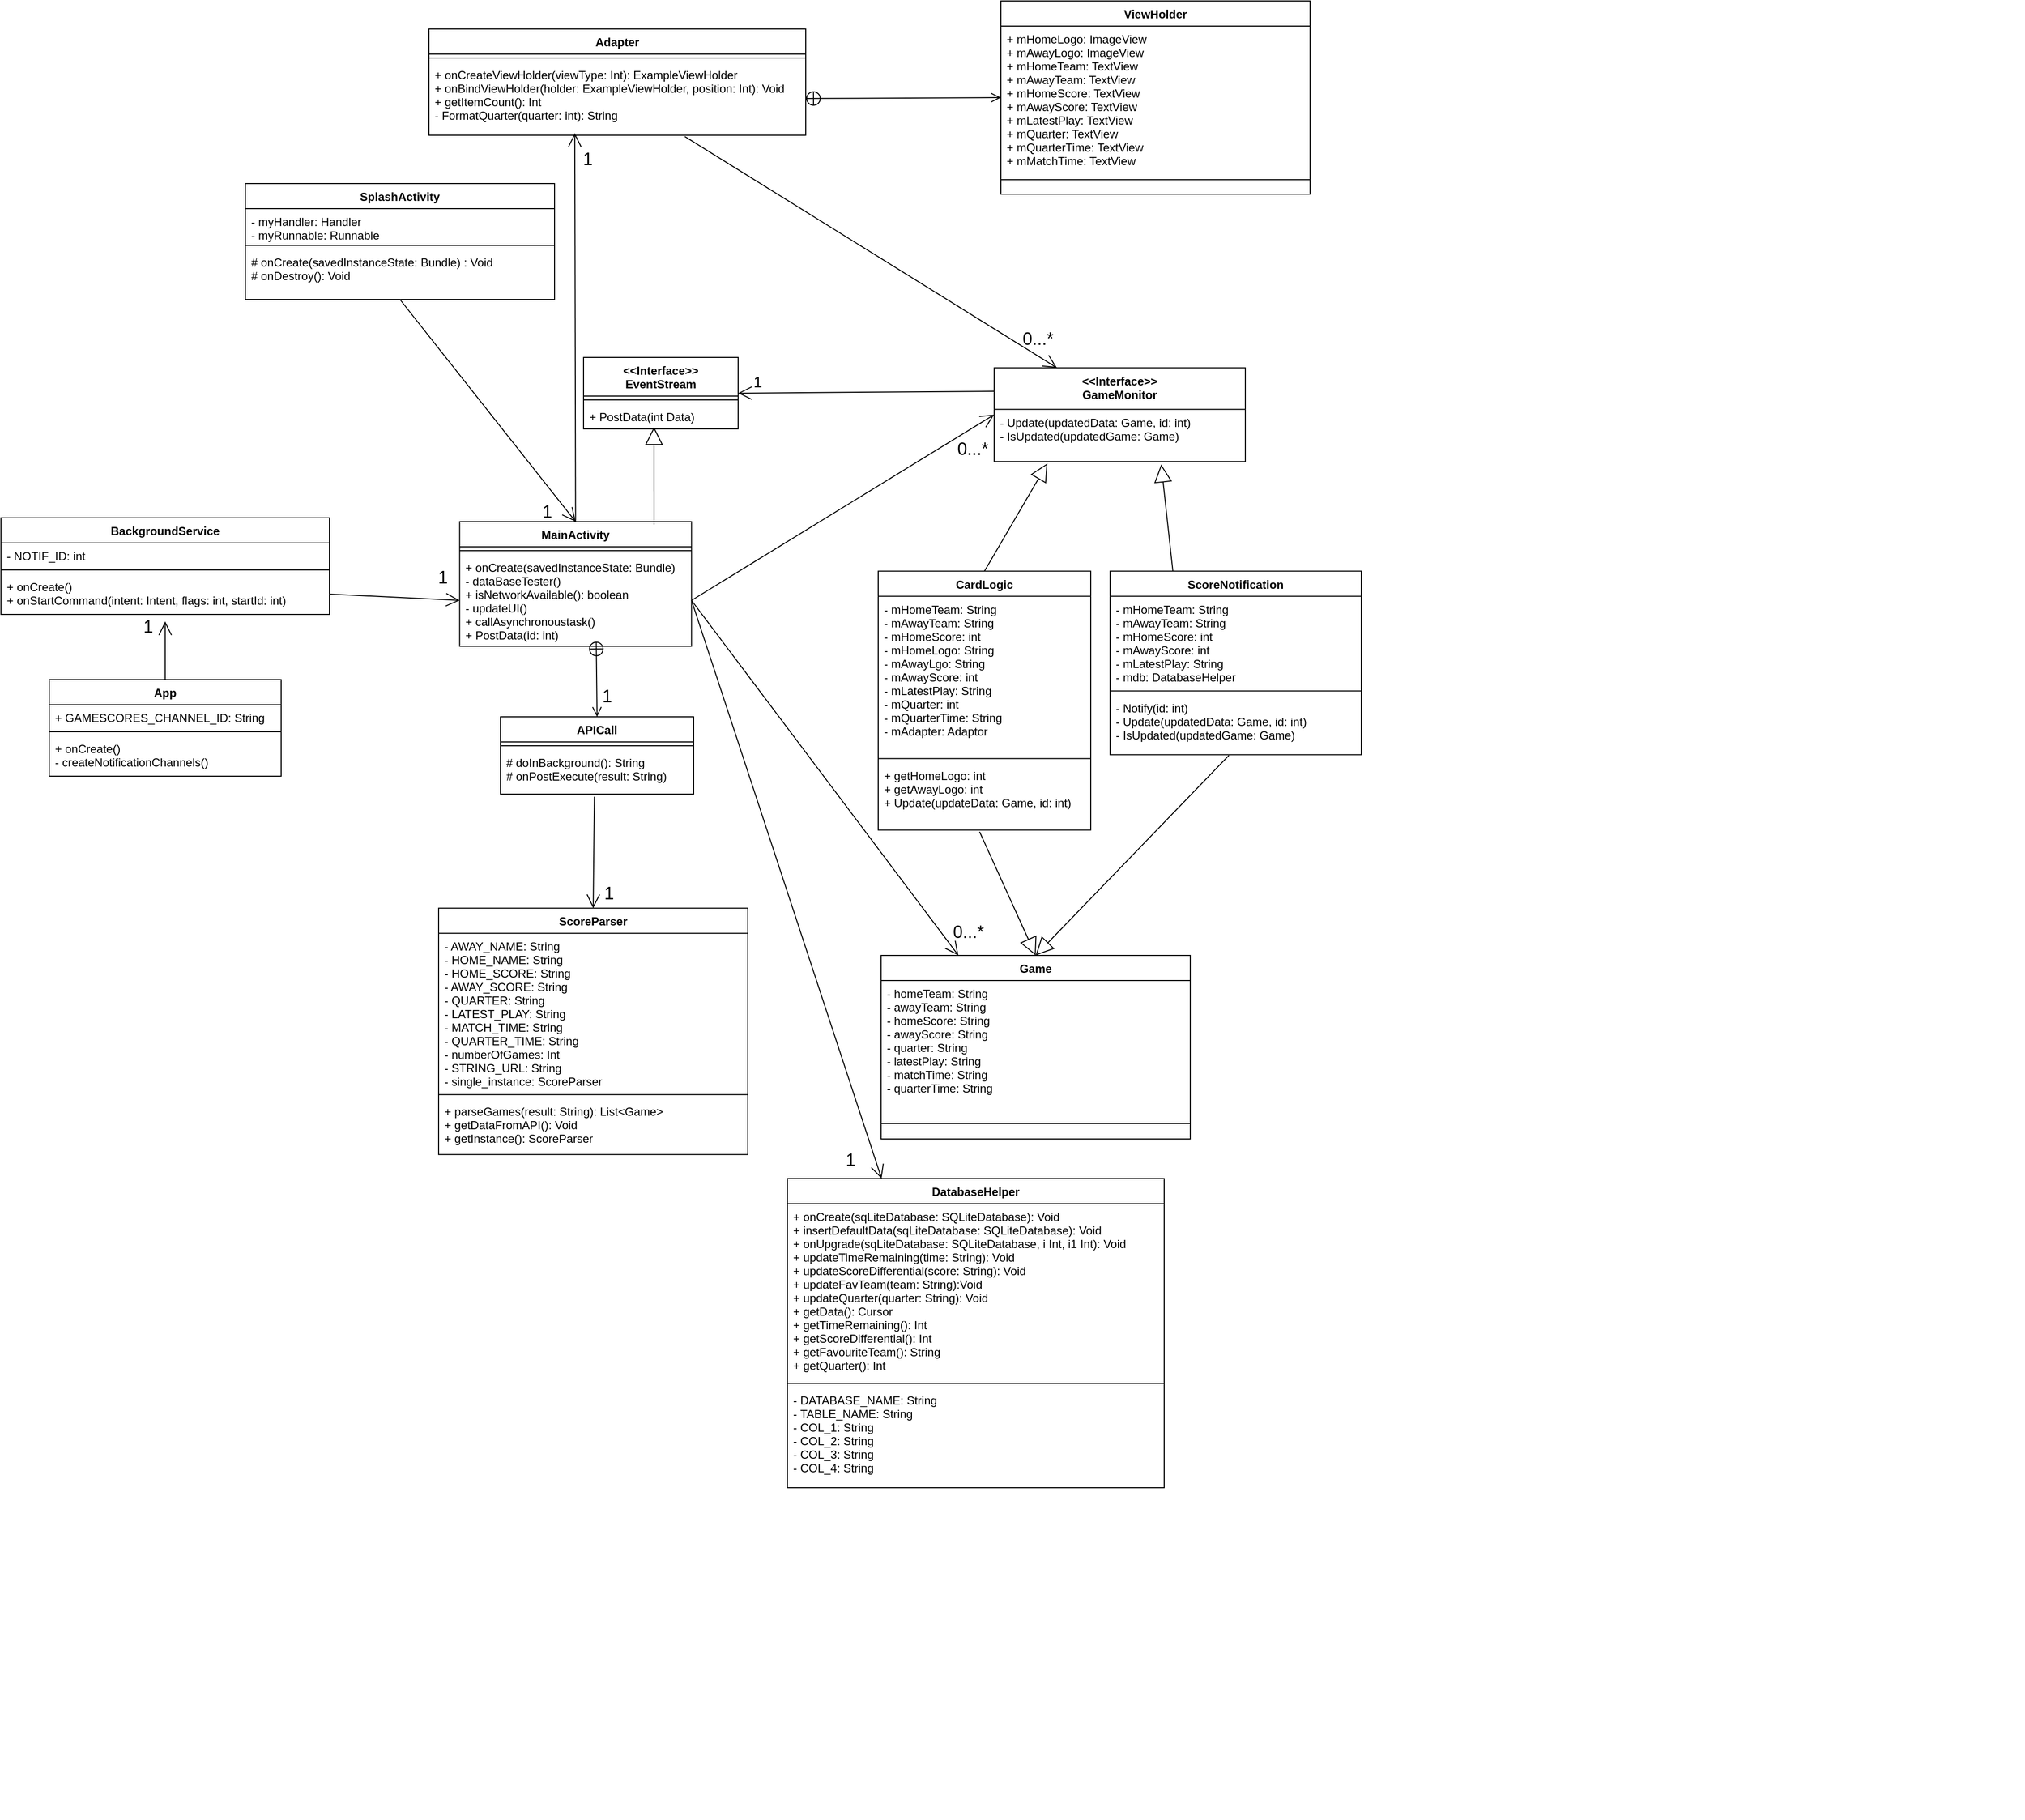 <mxfile version="12.8.5" type="github">
  <diagram id="UFNA505NZZ54J7_U2GtA" name="Page-1">
    <mxGraphModel dx="2512" dy="1904" grid="0" gridSize="10" guides="1" tooltips="1" connect="1" arrows="1" fold="1" page="1" pageScale="1" pageWidth="850" pageHeight="1100" math="0" shadow="0">
      <root>
        <mxCell id="0" />
        <mxCell id="1" parent="0" />
        <mxCell id="WGG4HVokIeoPWF8pcOGC-1" value="ScoreNotification" style="swimlane;fontStyle=1;align=center;verticalAlign=top;childLayout=stackLayout;horizontal=1;startSize=26;horizontalStack=0;resizeParent=1;resizeParentMax=0;resizeLast=0;collapsible=1;marginBottom=0;" parent="1" vertex="1">
          <mxGeometry x="915" y="-498.75" width="260" height="190" as="geometry">
            <mxRectangle x="425" y="180" width="130" height="26" as="alternateBounds" />
          </mxGeometry>
        </mxCell>
        <object label="- mHomeTeam: String&#xa;- mAwayTeam: String&#xa;- mHomeScore: int&#xa;- mAwayScore: int&#xa;- mLatestPlay: String&#xa;- mdb: DatabaseHelper" mAwayTeam="String" id="WGG4HVokIeoPWF8pcOGC-19">
          <mxCell style="text;strokeColor=none;fillColor=none;align=left;verticalAlign=top;spacingLeft=4;spacingRight=4;overflow=hidden;rotatable=0;points=[[0,0.5],[1,0.5]];portConstraint=eastwest;" parent="WGG4HVokIeoPWF8pcOGC-1" vertex="1">
            <mxGeometry y="26" width="260" height="94" as="geometry" />
          </mxCell>
        </object>
        <mxCell id="WGG4HVokIeoPWF8pcOGC-3" value="" style="line;strokeWidth=1;fillColor=none;align=left;verticalAlign=middle;spacingTop=-1;spacingLeft=3;spacingRight=3;rotatable=0;labelPosition=right;points=[];portConstraint=eastwest;" parent="WGG4HVokIeoPWF8pcOGC-1" vertex="1">
          <mxGeometry y="120" width="260" height="8" as="geometry" />
        </mxCell>
        <mxCell id="WGG4HVokIeoPWF8pcOGC-4" value="- Notify(id: int)&#xa;- Update(updatedData: Game, id: int)&#xa;- IsUpdated(updatedGame: Game)" style="text;strokeColor=none;fillColor=none;align=left;verticalAlign=top;spacingLeft=4;spacingRight=4;overflow=hidden;rotatable=0;points=[[0,0.5],[1,0.5]];portConstraint=eastwest;" parent="WGG4HVokIeoPWF8pcOGC-1" vertex="1">
          <mxGeometry y="128" width="260" height="62" as="geometry" />
        </mxCell>
        <mxCell id="WGG4HVokIeoPWF8pcOGC-9" value="&lt;&lt;Interface&gt;&gt;&#xa;GameMonitor" style="swimlane;fontStyle=1;align=center;verticalAlign=top;childLayout=stackLayout;horizontal=1;startSize=43;horizontalStack=0;resizeParent=1;resizeParentMax=0;resizeLast=0;collapsible=1;marginBottom=0;" parent="1" vertex="1">
          <mxGeometry x="795" y="-709.25" width="260" height="97" as="geometry" />
        </mxCell>
        <mxCell id="WGG4HVokIeoPWF8pcOGC-12" value="- Update(updatedData: Game, id: int)&#xa;- IsUpdated(updatedGame: Game)" style="text;strokeColor=none;fillColor=none;align=left;verticalAlign=top;spacingLeft=4;spacingRight=4;overflow=hidden;rotatable=0;points=[[0,0.5],[1,0.5]];portConstraint=eastwest;" parent="WGG4HVokIeoPWF8pcOGC-9" vertex="1">
          <mxGeometry y="43" width="260" height="54" as="geometry" />
        </mxCell>
        <mxCell id="WGG4HVokIeoPWF8pcOGC-14" value="CardLogic" style="swimlane;fontStyle=1;align=center;verticalAlign=top;childLayout=stackLayout;horizontal=1;startSize=26;horizontalStack=0;resizeParent=1;resizeParentMax=0;resizeLast=0;collapsible=1;marginBottom=0;" parent="1" vertex="1">
          <mxGeometry x="675" y="-498.75" width="220" height="268" as="geometry" />
        </mxCell>
        <object label="- mHomeTeam: String&#xa;- mAwayTeam: String&#xa;- mHomeScore: int&#xa;- mHomeLogo: String&#xa;- mAwayLgo: String&#xa;- mAwayScore: int&#xa;- mLatestPlay: String&#xa;- mQuarter: int&#xa;- mQuarterTime: String&#xa;- mAdapter: Adaptor" mAwayTeam="String" id="WGG4HVokIeoPWF8pcOGC-2">
          <mxCell style="text;strokeColor=none;fillColor=none;align=left;verticalAlign=top;spacingLeft=4;spacingRight=4;overflow=hidden;rotatable=0;points=[[0,0.5],[1,0.5]];portConstraint=eastwest;" parent="WGG4HVokIeoPWF8pcOGC-14" vertex="1">
            <mxGeometry y="26" width="220" height="164" as="geometry" />
          </mxCell>
        </object>
        <mxCell id="WGG4HVokIeoPWF8pcOGC-16" value="" style="line;strokeWidth=1;fillColor=none;align=left;verticalAlign=middle;spacingTop=-1;spacingLeft=3;spacingRight=3;rotatable=0;labelPosition=right;points=[];portConstraint=eastwest;" parent="WGG4HVokIeoPWF8pcOGC-14" vertex="1">
          <mxGeometry y="190" width="220" height="8" as="geometry" />
        </mxCell>
        <mxCell id="WGG4HVokIeoPWF8pcOGC-17" value="+ getHomeLogo: int&#xa;+ getAwayLogo: int&#xa;+ Update(updateData: Game, id: int)" style="text;strokeColor=none;fillColor=none;align=left;verticalAlign=top;spacingLeft=4;spacingRight=4;overflow=hidden;rotatable=0;points=[[0,0.5],[1,0.5]];portConstraint=eastwest;" parent="WGG4HVokIeoPWF8pcOGC-14" vertex="1">
          <mxGeometry y="198" width="220" height="70" as="geometry" />
        </mxCell>
        <mxCell id="WGG4HVokIeoPWF8pcOGC-20" value="App" style="swimlane;fontStyle=1;align=center;verticalAlign=top;childLayout=stackLayout;horizontal=1;startSize=26;horizontalStack=0;resizeParent=1;resizeParentMax=0;resizeLast=0;collapsible=1;marginBottom=0;" parent="1" vertex="1">
          <mxGeometry x="-183" y="-386.5" width="240" height="100" as="geometry" />
        </mxCell>
        <mxCell id="WGG4HVokIeoPWF8pcOGC-21" value="+ GAMESCORES_CHANNEL_ID: String" style="text;strokeColor=none;fillColor=none;align=left;verticalAlign=top;spacingLeft=4;spacingRight=4;overflow=hidden;rotatable=0;points=[[0,0.5],[1,0.5]];portConstraint=eastwest;" parent="WGG4HVokIeoPWF8pcOGC-20" vertex="1">
          <mxGeometry y="26" width="240" height="24" as="geometry" />
        </mxCell>
        <mxCell id="WGG4HVokIeoPWF8pcOGC-22" value="" style="line;strokeWidth=1;fillColor=none;align=left;verticalAlign=middle;spacingTop=-1;spacingLeft=3;spacingRight=3;rotatable=0;labelPosition=right;points=[];portConstraint=eastwest;" parent="WGG4HVokIeoPWF8pcOGC-20" vertex="1">
          <mxGeometry y="50" width="240" height="8" as="geometry" />
        </mxCell>
        <mxCell id="WGG4HVokIeoPWF8pcOGC-23" value="+ onCreate()&#xa;- createNotificationChannels()" style="text;strokeColor=none;fillColor=none;align=left;verticalAlign=top;spacingLeft=4;spacingRight=4;overflow=hidden;rotatable=0;points=[[0,0.5],[1,0.5]];portConstraint=eastwest;" parent="WGG4HVokIeoPWF8pcOGC-20" vertex="1">
          <mxGeometry y="58" width="240" height="42" as="geometry" />
        </mxCell>
        <mxCell id="WGG4HVokIeoPWF8pcOGC-24" value="BackgroundService" style="swimlane;fontStyle=1;align=center;verticalAlign=top;childLayout=stackLayout;horizontal=1;startSize=26;horizontalStack=0;resizeParent=1;resizeParentMax=0;resizeLast=0;collapsible=1;marginBottom=0;" parent="1" vertex="1">
          <mxGeometry x="-233" y="-554" width="340" height="100" as="geometry" />
        </mxCell>
        <mxCell id="WGG4HVokIeoPWF8pcOGC-25" value="- NOTIF_ID: int" style="text;strokeColor=none;fillColor=none;align=left;verticalAlign=top;spacingLeft=4;spacingRight=4;overflow=hidden;rotatable=0;points=[[0,0.5],[1,0.5]];portConstraint=eastwest;" parent="WGG4HVokIeoPWF8pcOGC-24" vertex="1">
          <mxGeometry y="26" width="340" height="24" as="geometry" />
        </mxCell>
        <mxCell id="WGG4HVokIeoPWF8pcOGC-26" value="" style="line;strokeWidth=1;fillColor=none;align=left;verticalAlign=middle;spacingTop=-1;spacingLeft=3;spacingRight=3;rotatable=0;labelPosition=right;points=[];portConstraint=eastwest;" parent="WGG4HVokIeoPWF8pcOGC-24" vertex="1">
          <mxGeometry y="50" width="340" height="8" as="geometry" />
        </mxCell>
        <mxCell id="WGG4HVokIeoPWF8pcOGC-27" value="+ onCreate()&#xa;+ onStartCommand(intent: Intent, flags: int, startId: int)" style="text;strokeColor=none;fillColor=none;align=left;verticalAlign=top;spacingLeft=4;spacingRight=4;overflow=hidden;rotatable=0;points=[[0,0.5],[1,0.5]];portConstraint=eastwest;" parent="WGG4HVokIeoPWF8pcOGC-24" vertex="1">
          <mxGeometry y="58" width="340" height="42" as="geometry" />
        </mxCell>
        <mxCell id="X0afUVVYYzV2fYzfAa5M-1" value="MainActivity" style="swimlane;fontStyle=1;align=center;verticalAlign=top;childLayout=stackLayout;horizontal=1;startSize=26;horizontalStack=0;resizeParent=1;resizeParentMax=0;resizeLast=0;collapsible=1;marginBottom=0;" parent="1" vertex="1">
          <mxGeometry x="241.77" y="-550" width="240" height="129" as="geometry" />
        </mxCell>
        <mxCell id="X0afUVVYYzV2fYzfAa5M-3" value="" style="line;strokeWidth=1;fillColor=none;align=left;verticalAlign=middle;spacingTop=-1;spacingLeft=3;spacingRight=3;rotatable=0;labelPosition=right;points=[];portConstraint=eastwest;" parent="X0afUVVYYzV2fYzfAa5M-1" vertex="1">
          <mxGeometry y="26" width="240" height="8" as="geometry" />
        </mxCell>
        <mxCell id="X0afUVVYYzV2fYzfAa5M-4" value="+ onCreate(savedInstanceState: Bundle)&#xa;- dataBaseTester()&#xa;+ isNetworkAvailable(): boolean&#xa;- updateUI()&#xa;+ callAsynchronoustask()&#xa;+ PostData(id: int)&#xa;&#xa;&#xa;&#xa;" style="text;strokeColor=none;fillColor=none;align=left;verticalAlign=top;spacingLeft=4;spacingRight=4;overflow=hidden;rotatable=0;points=[[0,0.5],[1,0.5]];portConstraint=eastwest;" parent="X0afUVVYYzV2fYzfAa5M-1" vertex="1">
          <mxGeometry y="34" width="240" height="95" as="geometry" />
        </mxCell>
        <mxCell id="X0afUVVYYzV2fYzfAa5M-5" value="APICall" style="swimlane;fontStyle=1;align=center;verticalAlign=top;childLayout=stackLayout;horizontal=1;startSize=26;horizontalStack=0;resizeParent=1;resizeParentMax=0;resizeLast=0;collapsible=1;marginBottom=0;" parent="1" vertex="1">
          <mxGeometry x="284" y="-348" width="200" height="80" as="geometry" />
        </mxCell>
        <mxCell id="X0afUVVYYzV2fYzfAa5M-7" value="" style="line;strokeWidth=1;fillColor=none;align=left;verticalAlign=middle;spacingTop=-1;spacingLeft=3;spacingRight=3;rotatable=0;labelPosition=right;points=[];portConstraint=eastwest;" parent="X0afUVVYYzV2fYzfAa5M-5" vertex="1">
          <mxGeometry y="26" width="200" height="8" as="geometry" />
        </mxCell>
        <mxCell id="X0afUVVYYzV2fYzfAa5M-8" value="# doInBackground(): String&#xa;# onPostExecute(result: String)" style="text;strokeColor=none;fillColor=none;align=left;verticalAlign=top;spacingLeft=4;spacingRight=4;overflow=hidden;rotatable=0;points=[[0,0.5],[1,0.5]];portConstraint=eastwest;" parent="X0afUVVYYzV2fYzfAa5M-5" vertex="1">
          <mxGeometry y="34" width="200" height="46" as="geometry" />
        </mxCell>
        <mxCell id="X0afUVVYYzV2fYzfAa5M-14" value="" style="endArrow=block;endSize=16;endFill=0;html=1;entryX=0.212;entryY=1.037;entryDx=0;entryDy=0;entryPerimeter=0;exitX=0.5;exitY=0;exitDx=0;exitDy=0;" parent="1" source="WGG4HVokIeoPWF8pcOGC-14" target="WGG4HVokIeoPWF8pcOGC-12" edge="1">
          <mxGeometry width="160" relative="1" as="geometry">
            <mxPoint x="615" y="-508.75" as="sourcePoint" />
            <mxPoint x="725" y="-578.75" as="targetPoint" />
          </mxGeometry>
        </mxCell>
        <mxCell id="X0afUVVYYzV2fYzfAa5M-15" value="" style="endArrow=block;endSize=16;endFill=0;html=1;exitX=0.25;exitY=0;exitDx=0;exitDy=0;entryX=0.665;entryY=1.056;entryDx=0;entryDy=0;entryPerimeter=0;" parent="1" source="WGG4HVokIeoPWF8pcOGC-1" target="WGG4HVokIeoPWF8pcOGC-12" edge="1">
          <mxGeometry width="160" relative="1" as="geometry">
            <mxPoint x="565" y="-578.75" as="sourcePoint" />
            <mxPoint x="725" y="-578.75" as="targetPoint" />
          </mxGeometry>
        </mxCell>
        <mxCell id="X0afUVVYYzV2fYzfAa5M-17" value="" style="endArrow=open;startArrow=circlePlus;endFill=0;startFill=0;endSize=8;html=1;exitX=0.589;exitY=0.945;exitDx=0;exitDy=0;entryX=0.5;entryY=0;entryDx=0;entryDy=0;exitPerimeter=0;" parent="1" source="X0afUVVYYzV2fYzfAa5M-4" target="X0afUVVYYzV2fYzfAa5M-5" edge="1">
          <mxGeometry width="160" relative="1" as="geometry">
            <mxPoint x="380" y="240" as="sourcePoint" />
            <mxPoint x="540" y="240" as="targetPoint" />
          </mxGeometry>
        </mxCell>
        <mxCell id="X0afUVVYYzV2fYzfAa5M-48" value="&lt;font style=&quot;font-size: 18px&quot;&gt;1&lt;/font&gt;" style="text;html=1;align=center;verticalAlign=middle;resizable=0;points=[];labelBackgroundColor=#ffffff;" parent="X0afUVVYYzV2fYzfAa5M-17" vertex="1" connectable="0">
          <mxGeometry x="0.939" y="12" relative="1" as="geometry">
            <mxPoint x="-171.97" y="-142.15" as="offset" />
          </mxGeometry>
        </mxCell>
        <mxCell id="X0afUVVYYzV2fYzfAa5M-20" value="" style="endArrow=open;endFill=1;endSize=12;html=1;exitX=1;exitY=0.5;exitDx=0;exitDy=0;entryX=0;entryY=0.5;entryDx=0;entryDy=0;" parent="1" source="X0afUVVYYzV2fYzfAa5M-4" target="WGG4HVokIeoPWF8pcOGC-9" edge="1">
          <mxGeometry width="160" relative="1" as="geometry">
            <mxPoint x="380" y="240" as="sourcePoint" />
            <mxPoint x="540" y="240" as="targetPoint" />
          </mxGeometry>
        </mxCell>
        <mxCell id="X0afUVVYYzV2fYzfAa5M-23" value="" style="endArrow=open;endFill=1;endSize=12;html=1;exitX=0.5;exitY=0;exitDx=0;exitDy=0;entryX=0.5;entryY=1.174;entryDx=0;entryDy=0;entryPerimeter=0;" parent="1" source="WGG4HVokIeoPWF8pcOGC-20" target="WGG4HVokIeoPWF8pcOGC-27" edge="1">
          <mxGeometry width="160" relative="1" as="geometry">
            <mxPoint x="117" y="-114" as="sourcePoint" />
            <mxPoint x="-133" y="-424" as="targetPoint" />
          </mxGeometry>
        </mxCell>
        <mxCell id="X0afUVVYYzV2fYzfAa5M-24" value="ScoreParser" style="swimlane;fontStyle=1;align=center;verticalAlign=top;childLayout=stackLayout;horizontal=1;startSize=26;horizontalStack=0;resizeParent=1;resizeLast=0;collapsible=1;marginBottom=0;rounded=0;shadow=0;strokeWidth=1;" parent="1" vertex="1">
          <mxGeometry x="220" y="-149.92" width="320" height="255" as="geometry">
            <mxRectangle x="220" y="160" width="160" height="26" as="alternateBounds" />
          </mxGeometry>
        </mxCell>
        <mxCell id="X0afUVVYYzV2fYzfAa5M-25" value="- AWAY_NAME: String&#xa;- HOME_NAME: String&#xa;- HOME_SCORE: String&#xa;- AWAY_SCORE: String&#xa;- QUARTER: String&#xa;- LATEST_PLAY: String&#xa;- MATCH_TIME: String&#xa;- QUARTER_TIME: String&#xa;- numberOfGames: Int&#xa;- STRING_URL: String&#xa;- single_instance: ScoreParser&#xa;&#xa;&#xa;&#xa;" style="text;align=left;verticalAlign=top;spacingLeft=4;spacingRight=4;overflow=hidden;rotatable=0;points=[[0,0.5],[1,0.5]];portConstraint=eastwest;rounded=0;shadow=0;html=0;" parent="X0afUVVYYzV2fYzfAa5M-24" vertex="1">
          <mxGeometry y="26" width="320" height="163" as="geometry" />
        </mxCell>
        <mxCell id="X0afUVVYYzV2fYzfAa5M-26" value="" style="line;html=1;strokeWidth=1;align=left;verticalAlign=middle;spacingTop=-1;spacingLeft=3;spacingRight=3;rotatable=0;labelPosition=right;points=[];portConstraint=eastwest;" parent="X0afUVVYYzV2fYzfAa5M-24" vertex="1">
          <mxGeometry y="189" width="320" height="8" as="geometry" />
        </mxCell>
        <mxCell id="X0afUVVYYzV2fYzfAa5M-27" value="+ parseGames(result: String): List&lt;Game&gt;&#xa;+ getDataFromAPI(): Void&#xa;+ getInstance(): ScoreParser" style="text;align=left;verticalAlign=top;spacingLeft=4;spacingRight=4;overflow=hidden;rotatable=0;points=[[0,0.5],[1,0.5]];portConstraint=eastwest;" parent="X0afUVVYYzV2fYzfAa5M-24" vertex="1">
          <mxGeometry y="197" width="320" height="58" as="geometry" />
        </mxCell>
        <mxCell id="X0afUVVYYzV2fYzfAa5M-28" value="DatabaseHelper&#xa;" style="swimlane;fontStyle=1;align=center;verticalAlign=top;childLayout=stackLayout;horizontal=1;startSize=26;horizontalStack=0;resizeParent=1;resizeLast=0;collapsible=1;marginBottom=0;rounded=0;shadow=0;strokeWidth=1;" parent="1" vertex="1">
          <mxGeometry x="581" y="130" width="390" height="320" as="geometry">
            <mxRectangle x="220" y="160" width="160" height="26" as="alternateBounds" />
          </mxGeometry>
        </mxCell>
        <mxCell id="X0afUVVYYzV2fYzfAa5M-31" value="+ onCreate(sqLiteDatabase: SQLiteDatabase): Void&#xa;+ insertDefaultData(sqLiteDatabase: SQLiteDatabase): Void&#xa;+ onUpgrade(sqLiteDatabase: SQLiteDatabase, i Int, i1 Int): Void&#xa;+ updateTimeRemaining(time: String): Void&#xa;+ updateScoreDifferential(score: String): Void&#xa;+ updateFavTeam(team: String):Void&#xa;+ updateQuarter(quarter: String): Void&#xa;+ getData(): Cursor&#xa;+ getTimeRemaining(): Int&#xa;+ getScoreDifferential(): Int&#xa;+ getFavouriteTeam(): String&#xa;+ getQuarter(): Int&#xa;&#xa;&#xa;" style="text;align=left;verticalAlign=top;spacingLeft=4;spacingRight=4;overflow=hidden;rotatable=0;points=[[0,0.5],[1,0.5]];portConstraint=eastwest;" parent="X0afUVVYYzV2fYzfAa5M-28" vertex="1">
          <mxGeometry y="26" width="390" height="182" as="geometry" />
        </mxCell>
        <mxCell id="X0afUVVYYzV2fYzfAa5M-30" value="" style="line;html=1;strokeWidth=1;align=left;verticalAlign=middle;spacingTop=-1;spacingLeft=3;spacingRight=3;rotatable=0;labelPosition=right;points=[];portConstraint=eastwest;" parent="X0afUVVYYzV2fYzfAa5M-28" vertex="1">
          <mxGeometry y="208" width="390" height="8" as="geometry" />
        </mxCell>
        <mxCell id="X0afUVVYYzV2fYzfAa5M-29" value="- DATABASE_NAME: String&#xa;- TABLE_NAME: String&#xa;- COL_1: String&#xa;- COL_2: String&#xa;- COL_3: String&#xa;- COL_4: String&#xa;&#xa;&#xa;&#xa;" style="text;align=left;verticalAlign=top;spacingLeft=4;spacingRight=4;overflow=hidden;rotatable=0;points=[[0,0.5],[1,0.5]];portConstraint=eastwest;rounded=0;shadow=0;html=0;" parent="X0afUVVYYzV2fYzfAa5M-28" vertex="1">
          <mxGeometry y="216" width="390" height="104" as="geometry" />
        </mxCell>
        <mxCell id="X0afUVVYYzV2fYzfAa5M-32" value="Game" style="swimlane;fontStyle=1;align=center;verticalAlign=top;childLayout=stackLayout;horizontal=1;startSize=26;horizontalStack=0;resizeParent=1;resizeLast=0;collapsible=1;marginBottom=0;rounded=0;shadow=0;strokeWidth=1;" parent="1" vertex="1">
          <mxGeometry x="678" y="-101" width="320" height="190" as="geometry">
            <mxRectangle x="220" y="160" width="160" height="26" as="alternateBounds" />
          </mxGeometry>
        </mxCell>
        <mxCell id="X0afUVVYYzV2fYzfAa5M-33" value="- homeTeam: String&#xa;- awayTeam: String&#xa;- homeScore: String&#xa;- awayScore: String&#xa;- quarter: String&#xa;- latestPlay: String&#xa;- matchTime: String&#xa;- quarterTime: String&#xa;&#xa;&#xa;&#xa;" style="text;align=left;verticalAlign=top;spacingLeft=4;spacingRight=4;overflow=hidden;rotatable=0;points=[[0,0.5],[1,0.5]];portConstraint=eastwest;rounded=0;shadow=0;html=0;" parent="X0afUVVYYzV2fYzfAa5M-32" vertex="1">
          <mxGeometry y="26" width="320" height="144" as="geometry" />
        </mxCell>
        <mxCell id="X0afUVVYYzV2fYzfAa5M-34" value="" style="line;html=1;strokeWidth=1;align=left;verticalAlign=middle;spacingTop=-1;spacingLeft=3;spacingRight=3;rotatable=0;labelPosition=right;points=[];portConstraint=eastwest;" parent="X0afUVVYYzV2fYzfAa5M-32" vertex="1">
          <mxGeometry y="170" width="320" height="8" as="geometry" />
        </mxCell>
        <mxCell id="X0afUVVYYzV2fYzfAa5M-35" value="&lt;span style=&quot;color: rgba(0 , 0 , 0 , 0) ; font-family: monospace ; font-size: 0px&quot;&gt;%3CmxGraphModel%3E%3Croot%3E%3CmxCell%20id%3D%220%22%2F%3E%3CmxCell%20id%3D%221%22%20parent%3D%220%22%2F%3E%3CmxCell%20id%3D%222%22%20value%3D%22ScoreParser%22%20style%3D%22swimlane%3BfontStyle%3D1%3Balign%3Dcenter%3BverticalAlign%3Dtop%3BchildLayout%3DstackLayout%3Bhorizontal%3D1%3BstartSize%3D26%3BhorizontalStack%3D0%3BresizeParent%3D1%3BresizeLast%3D0%3Bcollapsible%3D1%3BmarginBottom%3D0%3Brounded%3D0%3Bshadow%3D0%3BstrokeWidth%3D1%3B%22%20vertex%3D%221%22%20parent%3D%221%22%3E%3CmxGeometry%20x%3D%2240%22%20y%3D%2280%22%20width%3D%22320%22%20height%3D%22310%22%20as%3D%22geometry%22%3E%3CmxRectangle%20x%3D%22220%22%20y%3D%22160%22%20width%3D%22160%22%20height%3D%2226%22%20as%3D%22alternateBounds%22%2F%3E%3C%2FmxGeometry%3E%3C%2FmxCell%3E%3CmxCell%20id%3D%223%22%20value%3D%22-%20AWAY_NAME%3A%20String%26%2310%3B-%20HOME_NAME%3A%20String%26%2310%3B-%20HOME_SCORE%3A%20String%26%2310%3B-%20AWAY_SCORE%3A%20String%26%2310%3B-%C2%A0QUARTER%3A%20String%26%2310%3B-%C2%A0LATEST_PLAY%3A%20String%26%2310%3B-%C2%A0MATCH_TIME%3A%20String%26%2310%3B-%C2%A0QUARTER_TIME%3A%20String%26%2310%3B-%C2%A0numberOfGames%3A%20Int%26%2310%3B-%C2%A0STRING_URL%3A%20String%26%2310%3B%26%2310%3B%26%2310%3B%26%2310%3B%22%20style%3D%22text%3Balign%3Dleft%3BverticalAlign%3Dtop%3BspacingLeft%3D4%3BspacingRight%3D4%3Boverflow%3Dhidden%3Brotatable%3D0%3Bpoints%3D%5B%5B0%2C0.5%5D%2C%5B1%2C0.5%5D%5D%3BportConstraint%3Deastwest%3Brounded%3D0%3Bshadow%3D0%3Bhtml%3D0%3B%22%20vertex%3D%221%22%20parent%3D%222%22%3E%3CmxGeometry%20y%3D%2226%22%20width%3D%22320%22%20height%3D%22188%22%20as%3D%22geometry%22%2F%3E%3C%2FmxCell%3E%3CmxCell%20id%3D%224%22%20value%3D%22%22%20style%3D%22line%3Bhtml%3D1%3BstrokeWidth%3D1%3Balign%3Dleft%3BverticalAlign%3Dmiddle%3BspacingTop%3D-1%3BspacingLeft%3D3%3BspacingRight%3D3%3Brotatable%3D0%3BlabelPosition%3Dright%3Bpoints%3D%5B%5D%3BportConstraint%3Deastwest%3B%22%20vertex%3D%221%22%20parent%3D%222%22%3E%3CmxGeometry%20y%3D%22214%22%20width%3D%22320%22%20height%3D%228%22%20as%3D%22geometry%22%2F%3E%3C%2FmxCell%3E%3CmxCell%20id%3D%225%22%20value%3D%22%2B%20parseGames(result%3A%20String)%3A%20List%26lt%3BGame%26gt%3B%26%2310%3B%2B%20getDataFromAPI()%3A%20Void%26%2310%3B%22%20style%3D%22text%3Balign%3Dleft%3BverticalAlign%3Dtop%3BspacingLeft%3D4%3BspacingRight%3D4%3Boverflow%3Dhidden%3Brotatable%3D0%3Bpoints%3D%5B%5B0%2C0.5%5D%2C%5B1%2C0.5%5D%5D%3BportConstraint%3Deastwest%3B%22%20vertex%3D%221%22%20parent%3D%222%22%3E%3CmxGeometry%20y%3D%22222%22%20width%3D%22320%22%20height%3D%2258%22%20as%3D%22geometry%22%2F%3E%3C%2FmxCell%3E%3C%2Froot%3E%3C%2FmxGraphModel%3E&lt;/span&gt;" style="text;html=1;align=center;verticalAlign=middle;resizable=0;points=[];autosize=1;" parent="1" vertex="1">
          <mxGeometry x="1841" y="773" width="20" height="20" as="geometry" />
        </mxCell>
        <mxCell id="X0afUVVYYzV2fYzfAa5M-36" value="&lt;span style=&quot;color: rgba(0 , 0 , 0 , 0) ; font-family: monospace ; font-size: 0px&quot;&gt;%3CmxGraphModel%3E%3Croot%3E%3CmxCell%20id%3D%220%22%2F%3E%3CmxCell%20id%3D%221%22%20parent%3D%220%22%2F%3E%3CmxCell%20id%3D%222%22%20value%3D%22ScoreParser%22%20style%3D%22swimlane%3BfontStyle%3D1%3Balign%3Dcenter%3BverticalAlign%3Dtop%3BchildLayout%3DstackLayout%3Bhorizontal%3D1%3BstartSize%3D26%3BhorizontalStack%3D0%3BresizeParent%3D1%3BresizeLast%3D0%3Bcollapsible%3D1%3BmarginBottom%3D0%3Brounded%3D0%3Bshadow%3D0%3BstrokeWidth%3D1%3B%22%20vertex%3D%221%22%20parent%3D%221%22%3E%3CmxGeometry%20x%3D%2240%22%20y%3D%2280%22%20width%3D%22320%22%20height%3D%22310%22%20as%3D%22geometry%22%3E%3CmxRectangle%20x%3D%22220%22%20y%3D%22160%22%20width%3D%22160%22%20height%3D%2226%22%20as%3D%22alternateBounds%22%2F%3E%3C%2FmxGeometry%3E%3C%2FmxCell%3E%3CmxCell%20id%3D%223%22%20value%3D%22-%20AWAY_NAME%3A%20String%26%2310%3B-%20HOME_NAME%3A%20String%26%2310%3B-%20HOME_SCORE%3A%20String%26%2310%3B-%20AWAY_SCORE%3A%20String%26%2310%3B-%C2%A0QUARTER%3A%20String%26%2310%3B-%C2%A0LATEST_PLAY%3A%20String%26%2310%3B-%C2%A0MATCH_TIME%3A%20String%26%2310%3B-%C2%A0QUARTER_TIME%3A%20String%26%2310%3B-%C2%A0numberOfGames%3A%20Int%26%2310%3B-%C2%A0STRING_URL%3A%20String%26%2310%3B%26%2310%3B%26%2310%3B%26%2310%3B%22%20style%3D%22text%3Balign%3Dleft%3BverticalAlign%3Dtop%3BspacingLeft%3D4%3BspacingRight%3D4%3Boverflow%3Dhidden%3Brotatable%3D0%3Bpoints%3D%5B%5B0%2C0.5%5D%2C%5B1%2C0.5%5D%5D%3BportConstraint%3Deastwest%3Brounded%3D0%3Bshadow%3D0%3Bhtml%3D0%3B%22%20vertex%3D%221%22%20parent%3D%222%22%3E%3CmxGeometry%20y%3D%2226%22%20width%3D%22320%22%20height%3D%22188%22%20as%3D%22geometry%22%2F%3E%3C%2FmxCell%3E%3CmxCell%20id%3D%224%22%20value%3D%22%22%20style%3D%22line%3Bhtml%3D1%3BstrokeWidth%3D1%3Balign%3Dleft%3BverticalAlign%3Dmiddle%3BspacingTop%3D-1%3BspacingLeft%3D3%3BspacingRight%3D3%3Brotatable%3D0%3BlabelPosition%3Dright%3Bpoints%3D%5B%5D%3BportConstraint%3Deastwest%3B%22%20vertex%3D%221%22%20parent%3D%222%22%3E%3CmxGeometry%20y%3D%22214%22%20width%3D%22320%22%20height%3D%228%22%20as%3D%22geometry%22%2F%3E%3C%2FmxCell%3E%3CmxCell%20id%3D%225%22%20value%3D%22%2B%20parseGames(result%3A%20String)%3A%20List%26lt%3BGame%26gt%3B%26%2310%3B%2B%20getDataFromAPI()%3A%20Void%26%2310%3B%22%20style%3D%22text%3Balign%3Dleft%3BverticalAlign%3Dtop%3BspacingLeft%3D4%3BspacingRight%3D4%3Boverflow%3Dhidden%3Brotatable%3D0%3Bpoints%3D%5B%5B0%2C0.5%5D%2C%5B1%2C0.5%5D%5D%3BportConstraint%3Deastwest%3B%22%20vertex%3D%221%22%20parent%3D%222%22%3E%3CmxGeometry%20y%3D%22222%22%20width%3D%22320%22%20height%3D%2258%22%20as%3D%22geometry%22%2F%3E%3C%2FmxCell%3E%3C%2Froot%3E%3C%2FmxGraphModel%3E&lt;/span&gt;&lt;span style=&quot;color: rgba(0 , 0 , 0 , 0) ; font-family: monospace ; font-size: 0px&quot;&gt;%3CmxGraphModel%3E%3Croot%3E%3CmxCell%20id%3D%220%22%2F%3E%3CmxCell%20id%3D%221%22%20parent%3D%220%22%2F%3E%3CmxCell%20id%3D%222%22%20value%3D%22ScoreParser%22%20style%3D%22swimlane%3BfontStyle%3D1%3Balign%3Dcenter%3BverticalAlign%3Dtop%3BchildLayout%3DstackLayout%3Bhorizontal%3D1%3BstartSize%3D26%3BhorizontalStack%3D0%3BresizeParent%3D1%3BresizeLast%3D0%3Bcollapsible%3D1%3BmarginBottom%3D0%3Brounded%3D0%3Bshadow%3D0%3BstrokeWidth%3D1%3B%22%20vertex%3D%221%22%20parent%3D%221%22%3E%3CmxGeometry%20x%3D%2240%22%20y%3D%2280%22%20width%3D%22320%22%20height%3D%22310%22%20as%3D%22geometry%22%3E%3CmxRectangle%20x%3D%22220%22%20y%3D%22160%22%20width%3D%22160%22%20height%3D%2226%22%20as%3D%22alternateBounds%22%2F%3E%3C%2FmxGeometry%3E%3C%2FmxCell%3E%3CmxCell%20id%3D%223%22%20value%3D%22-%20AWAY_NAME%3A%20String%26%2310%3B-%20HOME_NAME%3A%20String%26%2310%3B-%20HOME_SCORE%3A%20String%26%2310%3B-%20AWAY_SCORE%3A%20String%26%2310%3B-%C2%A0QUARTER%3A%20String%26%2310%3B-%C2%A0LATEST_PLAY%3A%20String%26%2310%3B-%C2%A0MATCH_TIME%3A%20String%26%2310%3B-%C2%A0QUARTER_TIME%3A%20String%26%2310%3B-%C2%A0numberOfGames%3A%20Int%26%2310%3B-%C2%A0STRING_URL%3A%20String%26%2310%3B%26%2310%3B%26%2310%3B%26%2310%3B%22%20style%3D%22text%3Balign%3Dleft%3BverticalAlign%3Dtop%3BspacingLeft%3D4%3BspacingRight%3D4%3Boverflow%3Dhidden%3Brotatable%3D0%3Bpoints%3D%5B%5B0%2C0.5%5D%2C%5B1%2C0.5%5D%5D%3BportConstraint%3Deastwest%3Brounded%3D0%3Bshadow%3D0%3Bhtml%3D0%3B%22%20vertex%3D%221%22%20parent%3D%222%22%3E%3CmxGeometry%20y%3D%2226%22%20width%3D%22320%22%20height%3D%22188%22%20as%3D%22geometry%22%2F%3E%3C%2FmxCell%3E%3CmxCell%20id%3D%224%22%20value%3D%22%22%20style%3D%22line%3Bhtml%3D1%3BstrokeWidth%3D1%3Balign%3Dleft%3BverticalAlign%3Dmiddle%3BspacingTop%3D-1%3BspacingLeft%3D3%3BspacingRight%3D3%3Brotatable%3D0%3BlabelPosition%3Dright%3Bpoints%3D%5B%5D%3BportConstraint%3Deastwest%3B%22%20vertex%3D%221%22%20parent%3D%222%22%3E%3CmxGeometry%20y%3D%22214%22%20width%3D%22320%22%20height%3D%228%22%20as%3D%22geometry%22%2F%3E%3C%2FmxCell%3E%3CmxCell%20id%3D%225%22%20value%3D%22%2B%20parseGames(result%3A%20String)%3A%20List%26lt%3BGame%26gt%3B%26%2310%3B%2B%20getDataFromAPI()%3A%20Void%26%2310%3B%22%20style%3D%22text%3Balign%3Dleft%3BverticalAlign%3Dtop%3BspacingLeft%3D4%3BspacingRight%3D4%3Boverflow%3Dhidden%3Brotatable%3D0%3Bpoints%3D%5B%5B0%2C0.5%5D%2C%5B1%2C0.5%5D%5D%3BportConstraint%3Deastwest%3B%22%20vertex%3D%221%22%20parent%3D%222%22%3E%3CmxGeometry%20y%3D%22222%22%20width%3D%22320%22%20height%3D%2258%22%20as%3D%22geometry%22%2F%3E%3C%2FmxCell%3E%3C%2Froot%3E%3C%2FmxGraphModel%3E&lt;/span&gt;" style="text;html=1;align=center;verticalAlign=middle;resizable=0;points=[];autosize=1;" parent="1" vertex="1">
          <mxGeometry x="1789" y="764" width="20" height="20" as="geometry" />
        </mxCell>
        <mxCell id="X0afUVVYYzV2fYzfAa5M-37" value="SplashActivity" style="swimlane;fontStyle=1;align=center;verticalAlign=top;childLayout=stackLayout;horizontal=1;startSize=26;horizontalStack=0;resizeParent=1;resizeLast=0;collapsible=1;marginBottom=0;rounded=0;shadow=0;strokeWidth=1;" parent="1" vertex="1">
          <mxGeometry x="20" y="-900" width="320" height="120" as="geometry">
            <mxRectangle x="220" y="160" width="160" height="26" as="alternateBounds" />
          </mxGeometry>
        </mxCell>
        <mxCell id="X0afUVVYYzV2fYzfAa5M-38" value="- myHandler: Handler&#xa;- myRunnable: Runnable" style="text;align=left;verticalAlign=top;spacingLeft=4;spacingRight=4;overflow=hidden;rotatable=0;points=[[0,0.5],[1,0.5]];portConstraint=eastwest;rounded=0;shadow=0;html=0;" parent="X0afUVVYYzV2fYzfAa5M-37" vertex="1">
          <mxGeometry y="26" width="320" height="34" as="geometry" />
        </mxCell>
        <mxCell id="X0afUVVYYzV2fYzfAa5M-39" value="" style="line;html=1;strokeWidth=1;align=left;verticalAlign=middle;spacingTop=-1;spacingLeft=3;spacingRight=3;rotatable=0;labelPosition=right;points=[];portConstraint=eastwest;" parent="X0afUVVYYzV2fYzfAa5M-37" vertex="1">
          <mxGeometry y="60" width="320" height="8" as="geometry" />
        </mxCell>
        <mxCell id="X0afUVVYYzV2fYzfAa5M-40" value="# onCreate(savedInstanceState: Bundle) : Void&#xa;# onDestroy(): Void" style="text;align=left;verticalAlign=top;spacingLeft=4;spacingRight=4;overflow=hidden;rotatable=0;points=[[0,0.5],[1,0.5]];portConstraint=eastwest;" parent="X0afUVVYYzV2fYzfAa5M-37" vertex="1">
          <mxGeometry y="68" width="320" height="42" as="geometry" />
        </mxCell>
        <mxCell id="X0afUVVYYzV2fYzfAa5M-41" value="Adapter&#xa;" style="swimlane;fontStyle=1;align=center;verticalAlign=top;childLayout=stackLayout;horizontal=1;startSize=26;horizontalStack=0;resizeParent=1;resizeLast=0;collapsible=1;marginBottom=0;rounded=0;shadow=0;strokeWidth=1;" parent="1" vertex="1">
          <mxGeometry x="210" y="-1060" width="390" height="110" as="geometry">
            <mxRectangle x="220" y="160" width="160" height="26" as="alternateBounds" />
          </mxGeometry>
        </mxCell>
        <mxCell id="X0afUVVYYzV2fYzfAa5M-42" value="" style="line;html=1;strokeWidth=1;align=left;verticalAlign=middle;spacingTop=-1;spacingLeft=3;spacingRight=3;rotatable=0;labelPosition=right;points=[];portConstraint=eastwest;" parent="X0afUVVYYzV2fYzfAa5M-41" vertex="1">
          <mxGeometry y="26" width="390" height="8" as="geometry" />
        </mxCell>
        <mxCell id="X0afUVVYYzV2fYzfAa5M-43" value="+ onCreateViewHolder(viewType: Int): ExampleViewHolder&#xa;+ onBindViewHolder(holder: ExampleViewHolder, position: Int): Void&#xa;+ getItemCount(): Int&#xa;- FormatQuarter(quarter: int): String" style="text;align=left;verticalAlign=top;spacingLeft=4;spacingRight=4;overflow=hidden;rotatable=0;points=[[0,0.5],[1,0.5]];portConstraint=eastwest;" parent="X0afUVVYYzV2fYzfAa5M-41" vertex="1">
          <mxGeometry y="34" width="390" height="76" as="geometry" />
        </mxCell>
        <mxCell id="X0afUVVYYzV2fYzfAa5M-44" value="ViewHolder" style="swimlane;fontStyle=1;align=center;verticalAlign=top;childLayout=stackLayout;horizontal=1;startSize=26;horizontalStack=0;resizeParent=1;resizeLast=0;collapsible=1;marginBottom=0;rounded=0;shadow=0;strokeWidth=1;" parent="1" vertex="1">
          <mxGeometry x="802" y="-1089" width="320" height="200" as="geometry">
            <mxRectangle x="220" y="160" width="160" height="26" as="alternateBounds" />
          </mxGeometry>
        </mxCell>
        <mxCell id="X0afUVVYYzV2fYzfAa5M-45" value="+ mHomeLogo: ImageView&#xa;+ mAwayLogo: ImageView&#xa;+ mHomeTeam: TextView&#xa;+ mAwayTeam: TextView&#xa;+ mHomeScore: TextView&#xa;+ mAwayScore: TextView&#xa;+ mLatestPlay: TextView&#xa;+ mQuarter: TextView&#xa;+ mQuarterTime: TextView&#xa;+ mMatchTime: TextView&#xa;&#xa;&#xa;&#xa;&#xa;&#xa;&#xa;&#xa;&#xa;&#xa;" style="text;align=left;verticalAlign=top;spacingLeft=4;spacingRight=4;overflow=hidden;rotatable=0;points=[[0,0.5],[1,0.5]];portConstraint=eastwest;rounded=0;shadow=0;html=0;" parent="X0afUVVYYzV2fYzfAa5M-44" vertex="1">
          <mxGeometry y="26" width="320" height="154" as="geometry" />
        </mxCell>
        <mxCell id="X0afUVVYYzV2fYzfAa5M-46" value="" style="line;html=1;strokeWidth=1;align=left;verticalAlign=middle;spacingTop=-1;spacingLeft=3;spacingRight=3;rotatable=0;labelPosition=right;points=[];portConstraint=eastwest;" parent="X0afUVVYYzV2fYzfAa5M-44" vertex="1">
          <mxGeometry y="180" width="320" height="10" as="geometry" />
        </mxCell>
        <mxCell id="X0afUVVYYzV2fYzfAa5M-50" value="&lt;font style=&quot;font-size: 18px&quot;&gt;1&lt;/font&gt;" style="text;html=1;align=center;verticalAlign=middle;resizable=0;points=[];labelBackgroundColor=#ffffff;" parent="1" vertex="1" connectable="0">
          <mxGeometry x="170.0" y="-247.999" as="geometry">
            <mxPoint x="-251" y="-193" as="offset" />
          </mxGeometry>
        </mxCell>
        <mxCell id="X0afUVVYYzV2fYzfAa5M-51" value="&lt;font style=&quot;font-size: 18px&quot;&gt;1&lt;/font&gt;" style="text;html=1;align=center;verticalAlign=middle;resizable=0;points=[];labelBackgroundColor=#ffffff;" parent="1" vertex="1" connectable="0">
          <mxGeometry x="394.0" y="-367.999" as="geometry">
            <mxPoint y="-1" as="offset" />
          </mxGeometry>
        </mxCell>
        <mxCell id="X0afUVVYYzV2fYzfAa5M-52" value="" style="endArrow=open;endFill=1;endSize=12;html=1;exitX=1;exitY=0.5;exitDx=0;exitDy=0;entryX=0.25;entryY=0;entryDx=0;entryDy=0;" parent="1" source="X0afUVVYYzV2fYzfAa5M-4" target="X0afUVVYYzV2fYzfAa5M-32" edge="1">
          <mxGeometry width="160" relative="1" as="geometry">
            <mxPoint x="950" y="-210" as="sourcePoint" />
            <mxPoint x="1110" y="-210" as="targetPoint" />
          </mxGeometry>
        </mxCell>
        <mxCell id="X0afUVVYYzV2fYzfAa5M-53" value="&lt;font style=&quot;font-size: 18px&quot;&gt;0...*&lt;/font&gt;" style="resizable=0;html=1;align=left;verticalAlign=bottom;labelBackgroundColor=#ffffff;fontSize=10;" parent="1" connectable="0" vertex="1">
          <mxGeometry x="425" y="-519.25" as="geometry">
            <mxPoint x="330" y="-92" as="offset" />
          </mxGeometry>
        </mxCell>
        <mxCell id="X0afUVVYYzV2fYzfAa5M-64" value="" style="endArrow=open;endFill=1;endSize=12;html=1;exitX=0.486;exitY=1.059;exitDx=0;exitDy=0;exitPerimeter=0;entryX=0.5;entryY=0;entryDx=0;entryDy=0;" parent="1" source="X0afUVVYYzV2fYzfAa5M-8" target="X0afUVVYYzV2fYzfAa5M-24" edge="1">
          <mxGeometry width="160" relative="1" as="geometry">
            <mxPoint x="934" y="-52.92" as="sourcePoint" />
            <mxPoint x="1094" y="-52.92" as="targetPoint" />
          </mxGeometry>
        </mxCell>
        <mxCell id="X0afUVVYYzV2fYzfAa5M-65" value="&lt;font style=&quot;font-size: 18px&quot;&gt;1&lt;/font&gt;" style="text;html=1;align=center;verticalAlign=middle;resizable=0;points=[];autosize=1;" parent="1" vertex="1">
          <mxGeometry x="381" y="-175" width="30" height="20" as="geometry" />
        </mxCell>
        <mxCell id="X0afUVVYYzV2fYzfAa5M-66" value="" style="endArrow=open;endFill=1;endSize=12;html=1;exitX=0.5;exitY=0;exitDx=0;exitDy=0;entryX=0.387;entryY=0.971;entryDx=0;entryDy=0;entryPerimeter=0;" parent="1" source="X0afUVVYYzV2fYzfAa5M-1" target="X0afUVVYYzV2fYzfAa5M-43" edge="1">
          <mxGeometry width="160" relative="1" as="geometry">
            <mxPoint x="950" y="-520" as="sourcePoint" />
            <mxPoint x="1110" y="-520" as="targetPoint" />
          </mxGeometry>
        </mxCell>
        <mxCell id="X0afUVVYYzV2fYzfAa5M-68" value="" style="endArrow=open;startArrow=circlePlus;endFill=0;startFill=0;endSize=8;html=1;exitX=1;exitY=0.5;exitDx=0;exitDy=0;entryX=0;entryY=0.5;entryDx=0;entryDy=0;" parent="1" source="X0afUVVYYzV2fYzfAa5M-43" target="X0afUVVYYzV2fYzfAa5M-44" edge="1">
          <mxGeometry width="160" relative="1" as="geometry">
            <mxPoint x="950" y="-900" as="sourcePoint" />
            <mxPoint x="1110" y="-900" as="targetPoint" />
          </mxGeometry>
        </mxCell>
        <mxCell id="X0afUVVYYzV2fYzfAa5M-69" value="" style="endArrow=open;endFill=1;endSize=12;html=1;exitX=1;exitY=0.5;exitDx=0;exitDy=0;entryX=0;entryY=0.5;entryDx=0;entryDy=0;" parent="1" source="WGG4HVokIeoPWF8pcOGC-27" target="X0afUVVYYzV2fYzfAa5M-4" edge="1">
          <mxGeometry width="160" relative="1" as="geometry">
            <mxPoint x="330" y="-130" as="sourcePoint" />
            <mxPoint x="420" y="-380" as="targetPoint" />
          </mxGeometry>
        </mxCell>
        <mxCell id="X0afUVVYYzV2fYzfAa5M-70" value="" style="endArrow=open;endFill=1;endSize=12;html=1;exitX=0.5;exitY=1;exitDx=0;exitDy=0;entryX=0.5;entryY=0;entryDx=0;entryDy=0;" parent="1" source="X0afUVVYYzV2fYzfAa5M-37" target="X0afUVVYYzV2fYzfAa5M-1" edge="1">
          <mxGeometry width="160" relative="1" as="geometry">
            <mxPoint x="330" y="-750" as="sourcePoint" />
            <mxPoint x="490" y="-750" as="targetPoint" />
          </mxGeometry>
        </mxCell>
        <mxCell id="X0afUVVYYzV2fYzfAa5M-71" value="&lt;span style=&quot;font-size: 18px&quot;&gt;1&lt;/span&gt;" style="text;html=1;align=center;verticalAlign=middle;resizable=0;points=[];autosize=1;" parent="1" vertex="1">
          <mxGeometry x="317" y="-570" width="30" height="20" as="geometry" />
        </mxCell>
        <mxCell id="X0afUVVYYzV2fYzfAa5M-63" value="&lt;font style=&quot;font-size: 18px&quot;&gt;1&lt;/font&gt;" style="text;html=1;align=center;verticalAlign=middle;resizable=0;points=[];autosize=1;" parent="1" vertex="1">
          <mxGeometry x="631" y="101" width="30" height="20" as="geometry" />
        </mxCell>
        <mxCell id="X0afUVVYYzV2fYzfAa5M-72" value="" style="endArrow=open;endFill=1;endSize=12;html=1;exitX=1;exitY=0.5;exitDx=0;exitDy=0;entryX=0.25;entryY=0;entryDx=0;entryDy=0;" parent="1" source="X0afUVVYYzV2fYzfAa5M-4" target="X0afUVVYYzV2fYzfAa5M-28" edge="1">
          <mxGeometry width="160" relative="1" as="geometry">
            <mxPoint x="545" y="-463" as="sourcePoint" />
            <mxPoint x="830" y="408" as="targetPoint" />
          </mxGeometry>
        </mxCell>
        <mxCell id="X0afUVVYYzV2fYzfAa5M-73" value="" style="endArrow=open;endFill=1;endSize=12;html=1;exitX=0.679;exitY=1.017;exitDx=0;exitDy=0;exitPerimeter=0;entryX=0.25;entryY=0;entryDx=0;entryDy=0;" parent="1" source="X0afUVVYYzV2fYzfAa5M-43" target="WGG4HVokIeoPWF8pcOGC-9" edge="1">
          <mxGeometry width="160" relative="1" as="geometry">
            <mxPoint x="440" y="-800" as="sourcePoint" />
            <mxPoint x="753" y="-727.5" as="targetPoint" />
          </mxGeometry>
        </mxCell>
        <mxCell id="c102XU05ZWHXenLDTE_K-1" value="&lt;&lt;Interface&gt;&gt;&#xa;EventStream" style="swimlane;fontStyle=1;align=center;verticalAlign=top;childLayout=stackLayout;horizontal=1;startSize=40;horizontalStack=0;resizeParent=1;resizeParentMax=0;resizeLast=0;collapsible=1;marginBottom=0;" parent="1" vertex="1">
          <mxGeometry x="370" y="-720" width="160" height="74" as="geometry" />
        </mxCell>
        <mxCell id="c102XU05ZWHXenLDTE_K-3" value="" style="line;strokeWidth=1;fillColor=none;align=left;verticalAlign=middle;spacingTop=-1;spacingLeft=3;spacingRight=3;rotatable=0;labelPosition=right;points=[];portConstraint=eastwest;" parent="c102XU05ZWHXenLDTE_K-1" vertex="1">
          <mxGeometry y="40" width="160" height="8" as="geometry" />
        </mxCell>
        <mxCell id="c102XU05ZWHXenLDTE_K-4" value="+ PostData(int Data)" style="text;strokeColor=none;fillColor=none;align=left;verticalAlign=top;spacingLeft=4;spacingRight=4;overflow=hidden;rotatable=0;points=[[0,0.5],[1,0.5]];portConstraint=eastwest;" parent="c102XU05ZWHXenLDTE_K-1" vertex="1">
          <mxGeometry y="48" width="160" height="26" as="geometry" />
        </mxCell>
        <mxCell id="c102XU05ZWHXenLDTE_K-5" value="" style="endArrow=block;endSize=16;endFill=0;html=1;entryX=0.456;entryY=0.923;entryDx=0;entryDy=0;entryPerimeter=0;" parent="1" target="c102XU05ZWHXenLDTE_K-4" edge="1">
          <mxGeometry width="160" relative="1" as="geometry">
            <mxPoint x="443" y="-547" as="sourcePoint" />
            <mxPoint x="800" y="-490" as="targetPoint" />
          </mxGeometry>
        </mxCell>
        <mxCell id="c102XU05ZWHXenLDTE_K-6" value="&lt;span style=&quot;font-size: 18px&quot;&gt;0...*&lt;/span&gt;" style="text;html=1;align=center;verticalAlign=middle;resizable=0;points=[];autosize=1;" parent="1" vertex="1">
          <mxGeometry x="815" y="-749.25" width="50" height="20" as="geometry" />
        </mxCell>
        <mxCell id="c102XU05ZWHXenLDTE_K-10" value="" style="endArrow=open;endFill=1;endSize=12;html=1;entryX=1;entryY=0.5;entryDx=0;entryDy=0;exitX=0;exitY=0.25;exitDx=0;exitDy=0;" parent="1" source="WGG4HVokIeoPWF8pcOGC-9" target="c102XU05ZWHXenLDTE_K-1" edge="1">
          <mxGeometry width="160" relative="1" as="geometry">
            <mxPoint x="640" y="-490" as="sourcePoint" />
            <mxPoint x="800" y="-490" as="targetPoint" />
          </mxGeometry>
        </mxCell>
        <mxCell id="c102XU05ZWHXenLDTE_K-12" value="&lt;font size=&quot;3&quot;&gt;1&lt;/font&gt;" style="text;html=1;align=center;verticalAlign=middle;resizable=0;points=[];autosize=1;" parent="1" vertex="1">
          <mxGeometry x="540" y="-705" width="20" height="20" as="geometry" />
        </mxCell>
        <mxCell id="fhzc26BnrjW24IkdMx0R-6" value="&lt;font style=&quot;font-size: 18px&quot;&gt;0...*&lt;/font&gt;" style="text;html=1;align=center;verticalAlign=middle;resizable=0;points=[];autosize=1;" parent="1" vertex="1">
          <mxGeometry x="747" y="-135" width="42" height="20" as="geometry" />
        </mxCell>
        <mxCell id="fhzc26BnrjW24IkdMx0R-7" value="&lt;font style=&quot;font-size: 18px&quot;&gt;1&lt;/font&gt;" style="text;html=1;align=center;verticalAlign=middle;resizable=0;points=[];autosize=1;" parent="1" vertex="1">
          <mxGeometry x="364" y="-935" width="20" height="20" as="geometry" />
        </mxCell>
        <mxCell id="YYV5AJGhiprF5WKDMLkn-1" value="" style="endArrow=block;endSize=16;endFill=0;html=1;exitX=0.473;exitY=1.012;exitDx=0;exitDy=0;exitPerimeter=0;entryX=0.5;entryY=0;entryDx=0;entryDy=0;" edge="1" parent="1" source="WGG4HVokIeoPWF8pcOGC-4" target="X0afUVVYYzV2fYzfAa5M-32">
          <mxGeometry width="160" relative="1" as="geometry">
            <mxPoint x="1210" y="-189" as="sourcePoint" />
            <mxPoint x="1370" y="-189" as="targetPoint" />
          </mxGeometry>
        </mxCell>
        <mxCell id="YYV5AJGhiprF5WKDMLkn-2" value="" style="endArrow=block;endSize=16;endFill=0;html=1;exitX=0.477;exitY=1.025;exitDx=0;exitDy=0;exitPerimeter=0;entryX=0.5;entryY=0;entryDx=0;entryDy=0;" edge="1" parent="1" source="WGG4HVokIeoPWF8pcOGC-17" target="X0afUVVYYzV2fYzfAa5M-32">
          <mxGeometry width="160" relative="1" as="geometry">
            <mxPoint x="1210" y="-189" as="sourcePoint" />
            <mxPoint x="1370" y="-189" as="targetPoint" />
          </mxGeometry>
        </mxCell>
      </root>
    </mxGraphModel>
  </diagram>
</mxfile>
